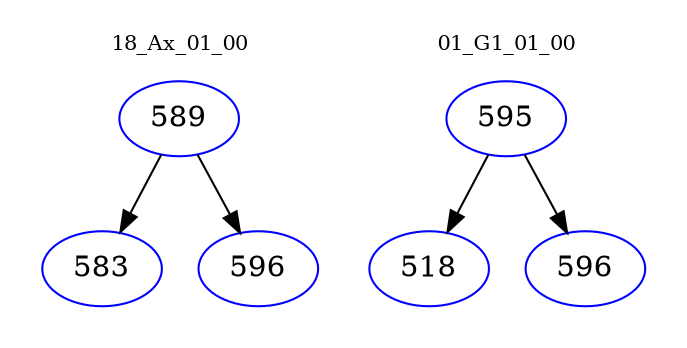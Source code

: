 digraph{
subgraph cluster_0 {
color = white
label = "18_Ax_01_00";
fontsize=10;
T0_589 [label="589", color="blue"]
T0_589 -> T0_583 [color="black"]
T0_583 [label="583", color="blue"]
T0_589 -> T0_596 [color="black"]
T0_596 [label="596", color="blue"]
}
subgraph cluster_1 {
color = white
label = "01_G1_01_00";
fontsize=10;
T1_595 [label="595", color="blue"]
T1_595 -> T1_518 [color="black"]
T1_518 [label="518", color="blue"]
T1_595 -> T1_596 [color="black"]
T1_596 [label="596", color="blue"]
}
}
